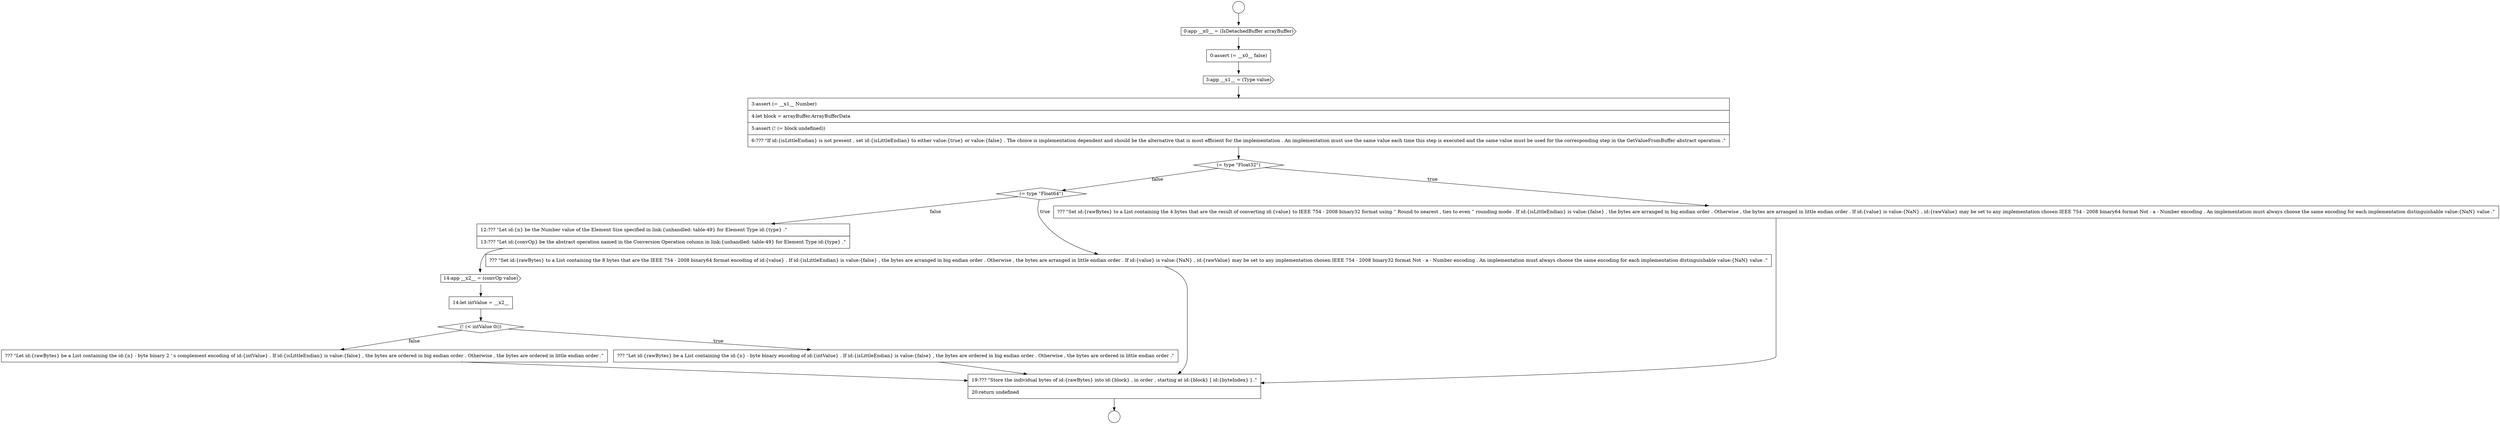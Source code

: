digraph {
  node15242 [shape=cds, label=<<font color="black">14:app __x2__ = (convOp value)</font>> color="black" fillcolor="white" style=filled]
  node15239 [shape=diamond, label=<<font color="black">(= type &quot;Float64&quot;)</font>> color="black" fillcolor="white" style=filled]
  node15231 [shape=circle label=" " color="black" fillcolor="white" style=filled]
  node15246 [shape=none, margin=0, label=<<font color="black">
    <table border="0" cellborder="1" cellspacing="0" cellpadding="10">
      <tr><td align="left">??? &quot;Let id:{rawBytes} be a List containing the id:{n} - byte binary 2 ' s complement encoding of id:{intValue} . If id:{isLittleEndian} is value:{false} , the bytes are ordered in big endian order . Otherwise , the bytes are ordered in little endian order .&quot;</td></tr>
    </table>
  </font>> color="black" fillcolor="white" style=filled]
  node15235 [shape=cds, label=<<font color="black">3:app __x1__ = (Type value)</font>> color="black" fillcolor="white" style=filled]
  node15244 [shape=diamond, label=<<font color="black">(! (&lt; intValue 0i))</font>> color="black" fillcolor="white" style=filled]
  node15237 [shape=diamond, label=<<font color="black">(= type &quot;Float32&quot;)</font>> color="black" fillcolor="white" style=filled]
  node15233 [shape=cds, label=<<font color="black">0:app __x0__ = (IsDetachedBuffer arrayBuffer)</font>> color="black" fillcolor="white" style=filled]
  node15236 [shape=none, margin=0, label=<<font color="black">
    <table border="0" cellborder="1" cellspacing="0" cellpadding="10">
      <tr><td align="left">3:assert (= __x1__ Number)</td></tr>
      <tr><td align="left">4:let block = arrayBuffer.ArrayBufferData</td></tr>
      <tr><td align="left">5:assert (! (= block undefined))</td></tr>
      <tr><td align="left">6:??? &quot;If id:{isLittleEndian} is not present , set id:{isLittleEndian} to either value:{true} or value:{false} . The choice is implementation dependent and should be the alternative that is most efficient for the implementation . An implementation must use the same value each time this step is executed and the same value must be used for the corresponding step in the GetValueFromBuffer abstract operation .&quot;</td></tr>
    </table>
  </font>> color="black" fillcolor="white" style=filled]
  node15245 [shape=none, margin=0, label=<<font color="black">
    <table border="0" cellborder="1" cellspacing="0" cellpadding="10">
      <tr><td align="left">??? &quot;Let id:{rawBytes} be a List containing the id:{n} - byte binary encoding of id:{intValue} . If id:{isLittleEndian} is value:{false} , the bytes are ordered in big endian order . Otherwise , the bytes are ordered in little endian order .&quot;</td></tr>
    </table>
  </font>> color="black" fillcolor="white" style=filled]
  node15243 [shape=none, margin=0, label=<<font color="black">
    <table border="0" cellborder="1" cellspacing="0" cellpadding="10">
      <tr><td align="left">14:let intValue = __x2__</td></tr>
    </table>
  </font>> color="black" fillcolor="white" style=filled]
  node15238 [shape=none, margin=0, label=<<font color="black">
    <table border="0" cellborder="1" cellspacing="0" cellpadding="10">
      <tr><td align="left">??? &quot;Set id:{rawBytes} to a List containing the 4 bytes that are the result of converting id:{value} to IEEE 754 - 2008 binary32 format using &ldquo; Round to nearest , ties to even &rdquo; rounding mode . If id:{isLittleEndian} is value:{false} , the bytes are arranged in big endian order . Otherwise , the bytes are arranged in little endian order . If id:{value} is value:{NaN} , id:{rawValue} may be set to any implementation chosen IEEE 754 - 2008 binary64 format Not - a - Number encoding . An implementation must always choose the same encoding for each implementation distinguishable value:{NaN} value .&quot;</td></tr>
    </table>
  </font>> color="black" fillcolor="white" style=filled]
  node15247 [shape=none, margin=0, label=<<font color="black">
    <table border="0" cellborder="1" cellspacing="0" cellpadding="10">
      <tr><td align="left">19:??? &quot;Store the individual bytes of id:{rawBytes} into id:{block} , in order , starting at id:{block} [ id:{byteIndex} ] .&quot;</td></tr>
      <tr><td align="left">20:return undefined</td></tr>
    </table>
  </font>> color="black" fillcolor="white" style=filled]
  node15234 [shape=none, margin=0, label=<<font color="black">
    <table border="0" cellborder="1" cellspacing="0" cellpadding="10">
      <tr><td align="left">0:assert (= __x0__ false)</td></tr>
    </table>
  </font>> color="black" fillcolor="white" style=filled]
  node15232 [shape=circle label=" " color="black" fillcolor="white" style=filled]
  node15241 [shape=none, margin=0, label=<<font color="black">
    <table border="0" cellborder="1" cellspacing="0" cellpadding="10">
      <tr><td align="left">12:??? &quot;Let id:{n} be the Number value of the Element Size specified in link:{unhandled: table-49} for Element Type id:{type} .&quot;</td></tr>
      <tr><td align="left">13:??? &quot;Let id:{convOp} be the abstract operation named in the Conversion Operation column in link:{unhandled: table-49} for Element Type id:{type} .&quot;</td></tr>
    </table>
  </font>> color="black" fillcolor="white" style=filled]
  node15240 [shape=none, margin=0, label=<<font color="black">
    <table border="0" cellborder="1" cellspacing="0" cellpadding="10">
      <tr><td align="left">??? &quot;Set id:{rawBytes} to a List containing the 8 bytes that are the IEEE 754 - 2008 binary64 format encoding of id:{value} . If id:{isLittleEndian} is value:{false} , the bytes are arranged in big endian order . Otherwise , the bytes are arranged in little endian order . If id:{value} is value:{NaN} , id:{rawValue} may be set to any implementation chosen IEEE 754 - 2008 binary32 format Not - a - Number encoding . An implementation must always choose the same encoding for each implementation distinguishable value:{NaN} value .&quot;</td></tr>
    </table>
  </font>> color="black" fillcolor="white" style=filled]
  node15238 -> node15247 [ color="black"]
  node15234 -> node15235 [ color="black"]
  node15244 -> node15245 [label=<<font color="black">true</font>> color="black"]
  node15244 -> node15246 [label=<<font color="black">false</font>> color="black"]
  node15247 -> node15232 [ color="black"]
  node15241 -> node15242 [ color="black"]
  node15236 -> node15237 [ color="black"]
  node15240 -> node15247 [ color="black"]
  node15233 -> node15234 [ color="black"]
  node15235 -> node15236 [ color="black"]
  node15237 -> node15238 [label=<<font color="black">true</font>> color="black"]
  node15237 -> node15239 [label=<<font color="black">false</font>> color="black"]
  node15245 -> node15247 [ color="black"]
  node15242 -> node15243 [ color="black"]
  node15246 -> node15247 [ color="black"]
  node15231 -> node15233 [ color="black"]
  node15239 -> node15240 [label=<<font color="black">true</font>> color="black"]
  node15239 -> node15241 [label=<<font color="black">false</font>> color="black"]
  node15243 -> node15244 [ color="black"]
}
